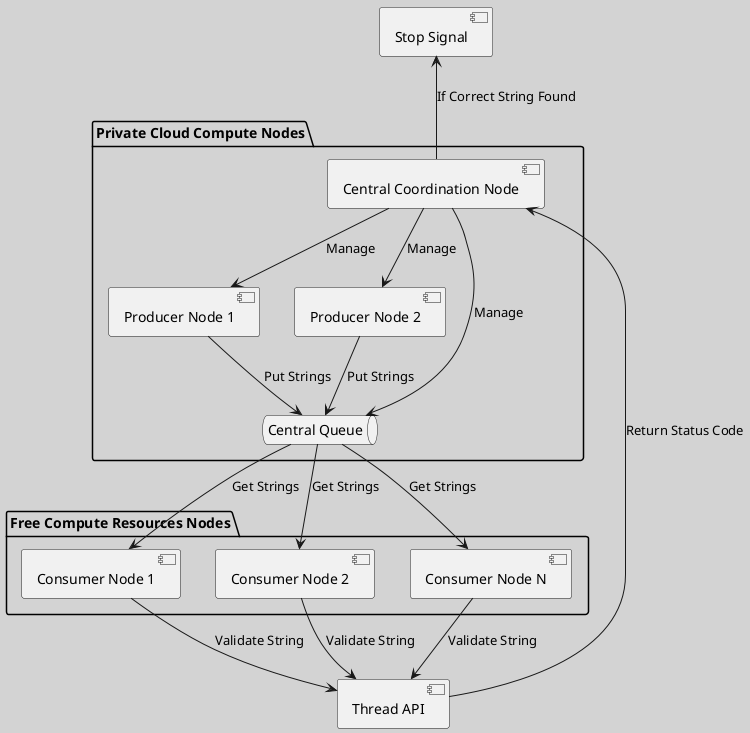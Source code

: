 @startuml
skinparam backgroundColor #D3D3D3

package "Private Cloud Compute Nodes" {
    [Central Coordination Node] as Coordinator
    [Producer Node 1] as PrivateProducer1
    [Producer Node 2] as PrivateProducer2
    queue "Central Queue" as Queue
}

package "Free Compute Resources Nodes" {
    [Consumer Node 1] as FreeConsumer1
    [Consumer Node 2] as FreeConsumer2
    [Consumer Node N] as FreeConsumerN
}
    
[Thread API] as API

Coordinator --> PrivateProducer1 : Manage
Coordinator --> PrivateProducer2 : Manage
Coordinator --> Queue : Manage
    
PrivateProducer1 --> Queue : Put Strings
PrivateProducer2 --> Queue : Put Strings

Queue --> FreeConsumer1 : Get Strings
Queue --> FreeConsumer2 : Get Strings
Queue --> FreeConsumerN : Get Strings

FreeConsumer1 --> API : Validate String
FreeConsumer2 --> API : Validate String
FreeConsumerN --> API : Validate String

API --> Coordinator : Return Status Code

Coordinator -up-> [Stop Signal] : If Correct String Found

@enduml
